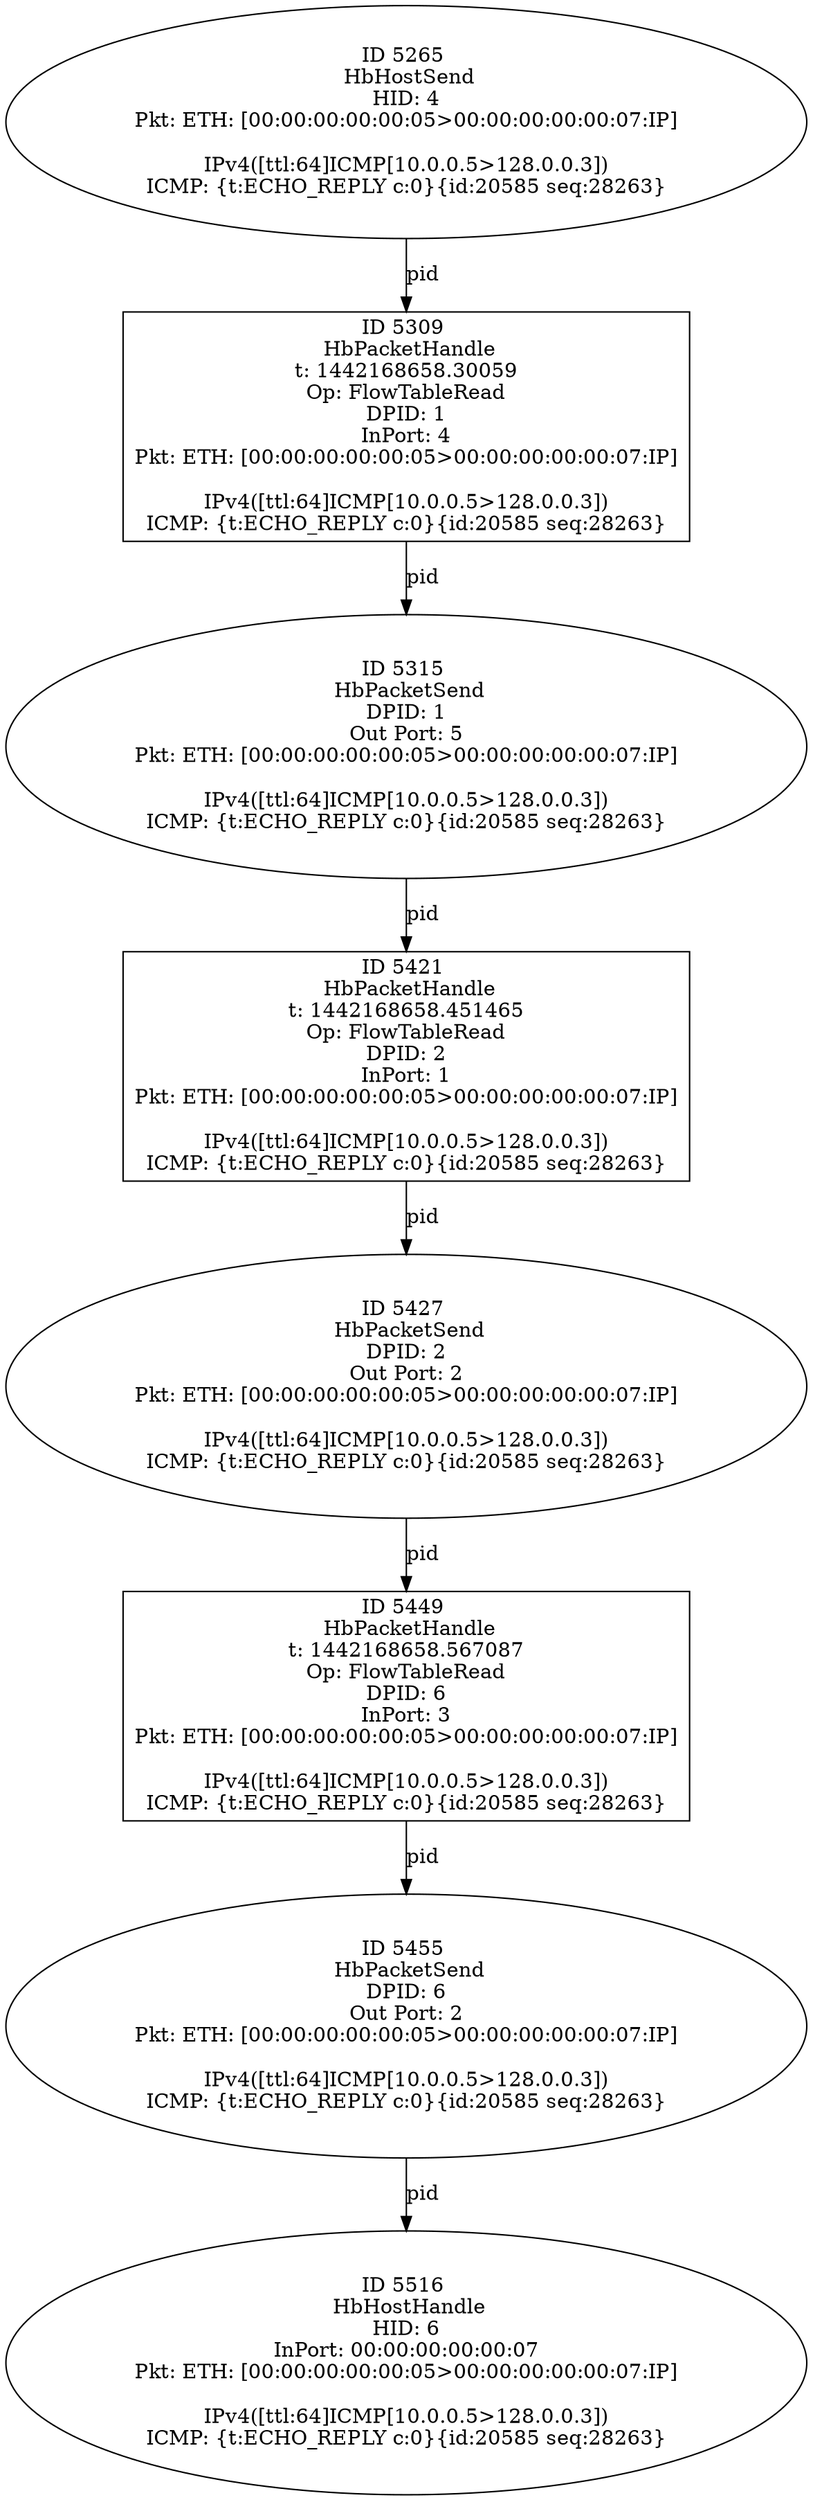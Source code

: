 strict digraph G {
5315 [shape=oval, event=<hb_events.HbPacketSend object at 0x10b4d7350>, label="ID 5315 
 HbPacketSend
DPID: 1
Out Port: 5
Pkt: ETH: [00:00:00:00:00:05>00:00:00:00:00:07:IP]

IPv4([ttl:64]ICMP[10.0.0.5>128.0.0.3])
ICMP: {t:ECHO_REPLY c:0}{id:20585 seq:28263}"];
5449 [shape=box, event=<hb_events.HbPacketHandle object at 0x10b5504d0>, label="ID 5449 
 HbPacketHandle
t: 1442168658.567087
Op: FlowTableRead
DPID: 6
InPort: 3
Pkt: ETH: [00:00:00:00:00:05>00:00:00:00:00:07:IP]

IPv4([ttl:64]ICMP[10.0.0.5>128.0.0.3])
ICMP: {t:ECHO_REPLY c:0}{id:20585 seq:28263}"];
5516 [shape=oval, event=<hb_events.HbHostHandle object at 0x10b589110>, label="ID 5516 
 HbHostHandle
HID: 6
InPort: 00:00:00:00:00:07
Pkt: ETH: [00:00:00:00:00:05>00:00:00:00:00:07:IP]

IPv4([ttl:64]ICMP[10.0.0.5>128.0.0.3])
ICMP: {t:ECHO_REPLY c:0}{id:20585 seq:28263}"];
5421 [shape=box, event=<hb_events.HbPacketHandle object at 0x10b52abd0>, label="ID 5421 
 HbPacketHandle
t: 1442168658.451465
Op: FlowTableRead
DPID: 2
InPort: 1
Pkt: ETH: [00:00:00:00:00:05>00:00:00:00:00:07:IP]

IPv4([ttl:64]ICMP[10.0.0.5>128.0.0.3])
ICMP: {t:ECHO_REPLY c:0}{id:20585 seq:28263}"];
5455 [shape=oval, event=<hb_events.HbPacketSend object at 0x10b550910>, label="ID 5455 
 HbPacketSend
DPID: 6
Out Port: 2
Pkt: ETH: [00:00:00:00:00:05>00:00:00:00:00:07:IP]

IPv4([ttl:64]ICMP[10.0.0.5>128.0.0.3])
ICMP: {t:ECHO_REPLY c:0}{id:20585 seq:28263}"];
5265 [shape=oval, event=<hb_events.HbHostSend object at 0x10b4aec10>, label="ID 5265 
 HbHostSend
HID: 4
Pkt: ETH: [00:00:00:00:00:05>00:00:00:00:00:07:IP]

IPv4([ttl:64]ICMP[10.0.0.5>128.0.0.3])
ICMP: {t:ECHO_REPLY c:0}{id:20585 seq:28263}"];
5427 [shape=oval, event=<hb_events.HbPacketSend object at 0x10b53a510>, label="ID 5427 
 HbPacketSend
DPID: 2
Out Port: 2
Pkt: ETH: [00:00:00:00:00:05>00:00:00:00:00:07:IP]

IPv4([ttl:64]ICMP[10.0.0.5>128.0.0.3])
ICMP: {t:ECHO_REPLY c:0}{id:20585 seq:28263}"];
5309 [shape=box, event=<hb_events.HbPacketHandle object at 0x10b4d7490>, label="ID 5309 
 HbPacketHandle
t: 1442168658.30059
Op: FlowTableRead
DPID: 1
InPort: 4
Pkt: ETH: [00:00:00:00:00:05>00:00:00:00:00:07:IP]

IPv4([ttl:64]ICMP[10.0.0.5>128.0.0.3])
ICMP: {t:ECHO_REPLY c:0}{id:20585 seq:28263}"];
5315 -> 5421  [rel=pid, label=pid];
5449 -> 5455  [rel=pid, label=pid];
5421 -> 5427  [rel=pid, label=pid];
5455 -> 5516  [rel=pid, label=pid];
5265 -> 5309  [rel=pid, label=pid];
5427 -> 5449  [rel=pid, label=pid];
5309 -> 5315  [rel=pid, label=pid];
}
